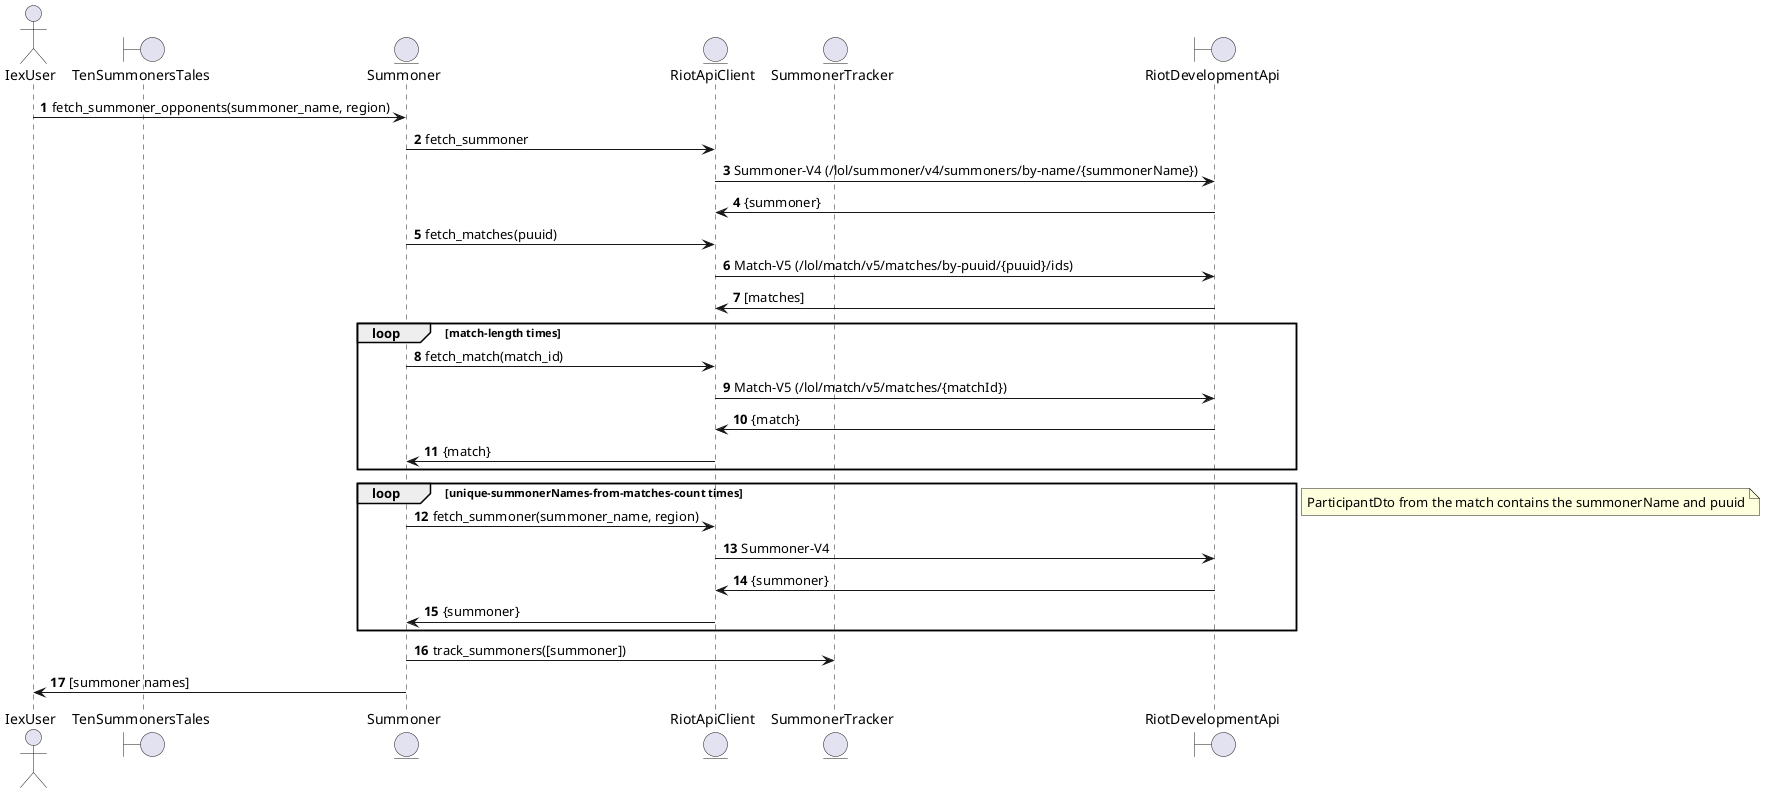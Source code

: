 @startuml
'https://plantuml.com/sequence-diagram

autonumber

actor IexUser
boundary TenSummonersTales
entity Summoner
entity RiotApiClient
entity SummonerTracker
boundary RiotDevelopmentApi

IexUser -> Summoner : fetch_summoner_opponents(summoner_name, region)
Summoner -> RiotApiClient : fetch_summoner
RiotApiClient -> RiotDevelopmentApi : Summoner-V4 (/lol/summoner/v4/summoners/by-name/{summonerName})
RiotApiClient <- RiotDevelopmentApi : {summoner}
Summoner -> RiotApiClient : fetch_matches(puuid)
RiotApiClient -> RiotDevelopmentApi : Match-V5 (/lol/match/v5/matches/by-puuid/{puuid}/ids)
RiotApiClient <- RiotDevelopmentApi : [matches]

loop match-length times
  Summoner -> RiotApiClient : fetch_match(match_id)
  RiotApiClient -> RiotDevelopmentApi : Match-V5 (/lol/match/v5/matches/{matchId})
  RiotApiClient <- RiotDevelopmentApi : {match}
  Summoner <- RiotApiClient : {match}
end

loop unique-summonerNames-from-matches-count times
  Summoner -> RiotApiClient : fetch_summoner(summoner_name, region)
  RiotApiClient -> RiotDevelopmentApi : Summoner-V4
  RiotApiClient <- RiotDevelopmentApi : {summoner}
  Summoner <- RiotApiClient : {summoner}
end
note left : ParticipantDto from the match contains the summonerName and puuid

Summoner -> SummonerTracker : track_summoners([summoner])

IexUser <- Summoner : [summoner names]

@enduml

